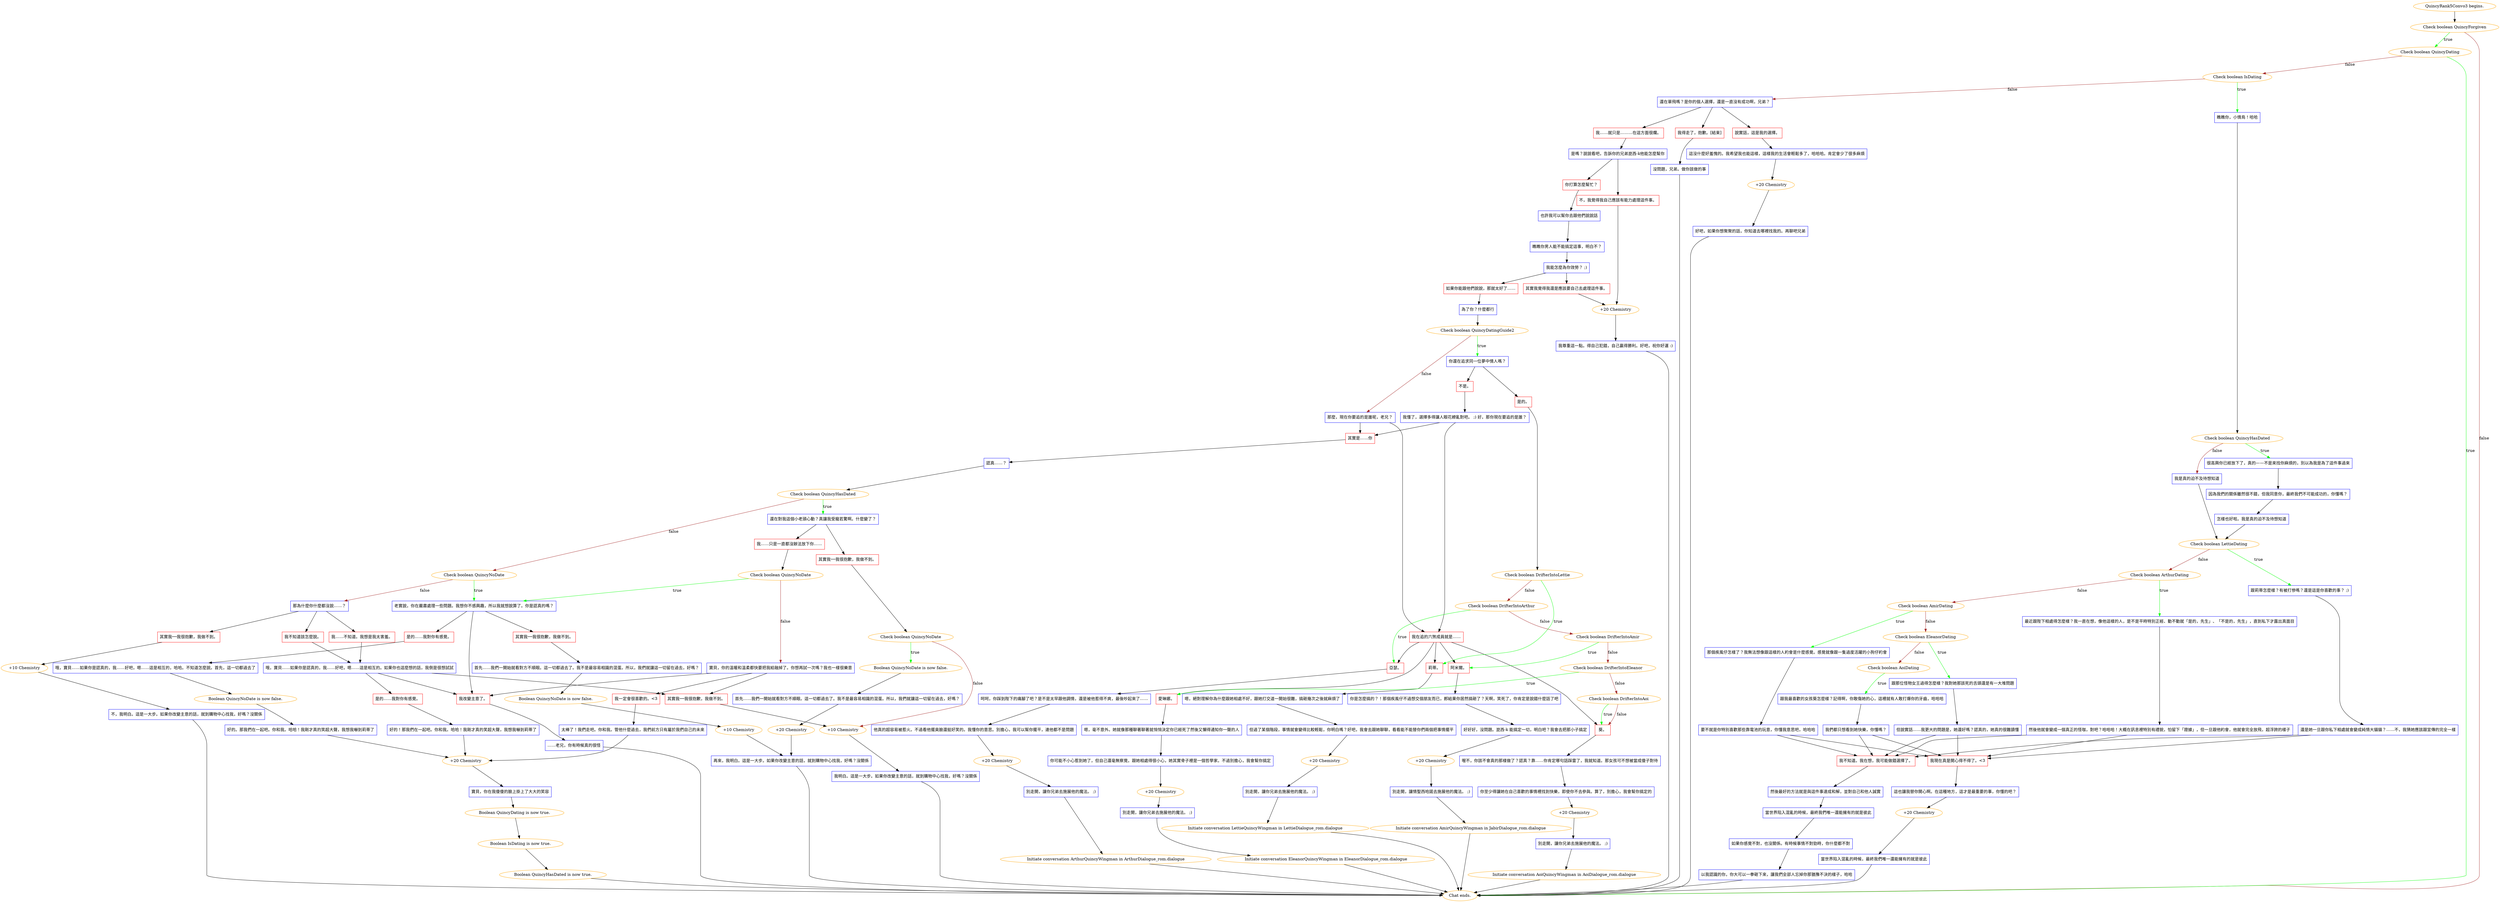 digraph {
	"QuincyRank5Convo3 begins." [color=orange];
		"QuincyRank5Convo3 begins." -> j2951068974;
	j2951068974 [label="Check boolean QuincyForgiven",color=orange];
		j2951068974 -> j3209672370 [label=true,color=green];
		j2951068974 -> "Chat ends." [label=false,color=brown];
	j3209672370 [label="Check boolean QuincyDating",color=orange];
		j3209672370 -> "Chat ends." [label=true,color=green];
		j3209672370 -> j4264167688 [label=false,color=brown];
	"Chat ends." [color=orange];
	j4264167688 [label="Check boolean IsDating",color=orange];
		j4264167688 -> j760976709 [label=true,color=green];
		j4264167688 -> j1170377438 [label=false,color=brown];
	j760976709 [label="瞧瞧你，小情鳥！哈哈",shape=box,color=blue];
		j760976709 -> j112189153;
	j1170377438 [label="還在單飛嗎？是你的個人選擇，還是一直沒有成功啊，兄弟？",shape=box,color=blue];
		j1170377438 -> j2850703331;
		j1170377438 -> j1667882678;
		j1170377438 -> j481613307;
	j112189153 [label="Check boolean QuincyHasDated",color=orange];
		j112189153 -> j1593621999 [label=true,color=green];
		j112189153 -> j2611694870 [label=false,color=brown];
	j2850703331 [label="說實話，這是我的選擇。",shape=box,color=red];
		j2850703331 -> j1788451803;
	j1667882678 [label="我……就只是………在這方面很爛。",shape=box,color=red];
		j1667882678 -> j1987149890;
	j481613307 [label="我得走了，抱歉。[結束]",shape=box,color=red];
		j481613307 -> j3404901903;
	j1593621999 [label="很高興你已經放下了，真的——不是來找你麻煩的，別以為我是為了這件事過來",shape=box,color=blue];
		j1593621999 -> j239500064;
	j2611694870 [label="我是真的迫不及待想知道",shape=box,color=blue];
		j2611694870 -> j1775695868;
	j1788451803 [label="這沒什麼好羞愧的。我希望我也能這樣，這樣我的生活會輕鬆多了，哈哈哈。肯定會少了很多麻煩",shape=box,color=blue];
		j1788451803 -> j3482987608;
	j1987149890 [label="是嗎？說說看吧，告訴你的兄弟崑西-k他能怎麼幫你",shape=box,color=blue];
		j1987149890 -> j3929629751;
		j1987149890 -> j4157286771;
	j3404901903 [label="沒問題，兄弟。做你該做的事",shape=box,color=blue];
		j3404901903 -> "Chat ends.";
	j239500064 [label="因為我們的關係雖然很不錯，但我同意你，最終我們不可能成功的，你懂嗎？",shape=box,color=blue];
		j239500064 -> j3065956846;
	j1775695868 [label="Check boolean LettieDating",color=orange];
		j1775695868 -> j1198698884 [label=true,color=green];
		j1775695868 -> j3168842779 [label=false,color=brown];
	j3482987608 [label="+20 Chemistry",color=orange];
		j3482987608 -> j3700549025;
	j3929629751 [label="你打算怎麼幫忙？",shape=box,color=red];
		j3929629751 -> j2621935792;
	j4157286771 [label="不，我覺得我自己應該有能力處理這件事。",shape=box,color=red];
		j4157286771 -> j2306242454;
	j3065956846 [label="怎樣也好啦。我是真的迫不及待想知道",shape=box,color=blue];
		j3065956846 -> j1775695868;
	j1198698884 [label="跟莉蒂怎麼樣？有被打慘嗎？還是這是你喜歡的事？ ;)",shape=box,color=blue];
		j1198698884 -> j2059953412;
	j3168842779 [label="Check boolean ArthurDating",color=orange];
		j3168842779 -> j1704577236 [label=true,color=green];
		j3168842779 -> j3271929692 [label=false,color=brown];
	j3700549025 [label="好吧，如果你想聚聚的話，你知道去哪裡找我的。再聊吧兄弟",shape=box,color=blue];
		j3700549025 -> "Chat ends.";
	j2621935792 [label="也許我可以幫你去跟他們說說話",shape=box,color=blue];
		j2621935792 -> j3801973625;
	j2306242454 [label="+20 Chemistry",color=orange];
		j2306242454 -> j553247465;
	j2059953412 [label="還是她一旦跟你私下相處就會變成純情大貓貓？……不，我猜她應該跟宣傳的完全一樣",shape=box,color=blue];
		j2059953412 -> j653992056;
		j2059953412 -> j21882138;
	j1704577236 [label="最近跟陛下相處得怎麼樣？我一直在想，像他這樣的人，是不是平時特別正經、動不動就「是的，先生」、「不是的，先生」，直到私下才露出真面目",shape=box,color=blue];
		j1704577236 -> j2687243734;
	j3271929692 [label="Check boolean AmirDating",color=orange];
		j3271929692 -> j1319185698 [label=true,color=green];
		j3271929692 -> j2641613073 [label=false,color=brown];
	j3801973625 [label="瞧瞧你男人能不能搞定這事，明白不？",shape=box,color=blue];
		j3801973625 -> j2894155049;
	j553247465 [label="我尊重這一點。得自己犯錯，自己贏得勝利。好吧，祝你好運 :)",shape=box,color=blue];
		j553247465 -> "Chat ends.";
	j653992056 [label="我現在真是開心得不得了。<3",shape=box,color=red];
		j653992056 -> j2172762279;
	j21882138 [label="我不知道。我在想，我可能做錯選擇了。",shape=box,color=red];
		j21882138 -> j4231459271;
	j2687243734 [label="然後他就會變成一個真正的怪咖，對吧？哈哈哈！大概在訊息裡特別有禮貌，怕留下「證據」，但一旦跟他約會，他就會完全放飛，超浮誇的樣子",shape=box,color=blue];
		j2687243734 -> j653992056;
		j2687243734 -> j21882138;
	j1319185698 [label="那個疾風仔怎樣了？我無法想像跟這樣的人約會是什麼感覺。感覺就像跟一隻過度活躍的小狗仔約會",shape=box,color=blue];
		j1319185698 -> j1427876569;
	j2641613073 [label="Check boolean EleanorDating",color=orange];
		j2641613073 -> j555006277 [label=true,color=green];
		j2641613073 -> j2260982675 [label=false,color=brown];
	j2894155049 [label="我能怎麼為你效勞？ ;)",shape=box,color=blue];
		j2894155049 -> j3718229951;
		j2894155049 -> j2451459142;
	j2172762279 [label="這也讓我替你開心啊。在這種地方，這才是最重要的事，你懂的吧？",shape=box,color=blue];
		j2172762279 -> j4084542207;
	j4231459271 [label="然後最好的方法就是與這件事達成和解，並對自己和他人誠實",shape=box,color=blue];
		j4231459271 -> j4174112538;
	j1427876569 [label="要不就是你特別喜歡那些靠電池的玩意，你懂我意思吧，哈哈哈",shape=box,color=blue];
		j1427876569 -> j653992056;
		j1427876569 -> j21882138;
	j555006277 [label="跟那位怪物女王過得怎麼樣？我對她那該死的舌頭還是有一大堆問題",shape=box,color=blue];
		j555006277 -> j2973555486;
	j2260982675 [label="Check boolean AoiDating",color=orange];
		j2260982675 -> j4042850150 [label=true,color=green];
	j3718229951 [label="如果你能跟他們說說，那就太好了……",shape=box,color=red];
		j3718229951 -> j3740496364;
	j2451459142 [label="其實我覺得我還是應該要自己去處理這件事。",shape=box,color=red];
		j2451459142 -> j2306242454;
	j4084542207 [label="+20 Chemistry",color=orange];
		j4084542207 -> j3483928098;
	j4174112538 [label="當世界陷入混亂的時候，最終我們唯一還能擁有的就是彼此",shape=box,color=blue];
		j4174112538 -> j2812455801;
	j2973555486 [label="但說實話……我更大的問題是，她還好嗎？認真的，她真的很難讀懂",shape=box,color=blue];
		j2973555486 -> j653992056;
		j2973555486 -> j21882138;
	j4042850150 [label="跟我最喜歡的女孩葵怎麼樣？記得啊，你敢傷她的心，這裡就有人敢打爆你的牙齒，哈哈哈",shape=box,color=blue];
		j4042850150 -> j559076396;
	j3740496364 [label="為了你？什麼都行",shape=box,color=blue];
		j3740496364 -> j2238688054;
	j3483928098 [label="當世界陷入混亂的時候，最終我們唯一還能擁有的就是彼此",shape=box,color=blue];
		j3483928098 -> "Chat ends.";
	j2812455801 [label="如果你感覺不對，也沒關係。有時候事情不對勁時，你什麼都不對",shape=box,color=blue];
		j2812455801 -> j4279946732;
	j559076396 [label="我們都只想看到她快樂，你懂嗎？",shape=box,color=blue];
		j559076396 -> j653992056;
		j559076396 -> j21882138;
	j2238688054 [label="Check boolean QuincyDatingGuide2",color=orange];
		j2238688054 -> j1112363951 [label=true,color=green];
		j2238688054 -> j4225711585 [label=false,color=brown];
	j4279946732 [label="以我認識的你，你大可以一拳砸下來，讓我們全部人忘掉你那猶豫不決的樣子，哈哈",shape=box,color=blue];
		j4279946732 -> "Chat ends.";
	j1112363951 [label="你還在追求同一位夢中情人嗎？",shape=box,color=blue];
		j1112363951 -> j830510735;
		j1112363951 -> j2299054521;
	j4225711585 [label="那麼，現在你要追的是誰呢，老兄？",shape=box,color=blue];
		j4225711585 -> j458403214;
		j4225711585 -> j3702997696;
	j830510735 [label="不是。",shape=box,color=red];
		j830510735 -> j1299174006;
	j2299054521 [label="是的。",shape=box,color=red];
		j2299054521 -> j3198534615;
	j458403214 [label="我在追的六煞成員就是……",shape=box,color=red];
		j458403214 -> j3502678412;
		j458403214 -> j1769909280;
		j458403214 -> j1073588719;
		j458403214 -> j1730022861;
		j458403214 -> j432621243;
	j3702997696 [label="其實是……你",shape=box,color=red];
		j3702997696 -> j83298010;
	j1299174006 [label="我懂了，選擇多得讓人眼花繚亂對吧。 ;) 好，那你現在要追的是誰？",shape=box,color=blue];
		j1299174006 -> j458403214;
		j1299174006 -> j3702997696;
	j3198534615 [label="Check boolean DrifterIntoLettie",color=orange];
		j3198534615 -> j3502678412 [label=true,color=green];
		j3198534615 -> j1481036599 [label=false,color=brown];
	j3502678412 [label="莉蒂。",shape=box,color=red];
		j3502678412 -> j1389197272;
	j1769909280 [label="亞瑟。",shape=box,color=red];
		j1769909280 -> j3584713966;
	j1073588719 [label="阿米爾。",shape=box,color=red];
		j1073588719 -> j1038873482;
	j1730022861 [label="愛琳娜。",shape=box,color=red];
		j1730022861 -> j400916838;
	j432621243 [label="葵。",shape=box,color=red];
		j432621243 -> j2579542453;
	j83298010 [label="認真……？",shape=box,color=blue];
		j83298010 -> j2521049982;
	j1481036599 [label="Check boolean DrifterIntoArthur",color=orange];
		j1481036599 -> j1769909280 [label=true,color=green];
		j1481036599 -> j2762540437 [label=false,color=brown];
	j1389197272 [label="嗯，絕對理解你為什麼跟她相處不好，跟她打交道一開始很難，搞砸幾次之後就麻煩了",shape=box,color=blue];
		j1389197272 -> j2195263795;
	j3584713966 [label="呵呵，你踩到陛下的痛腳了吧？是不是太早跟他調情，還是被他惹得不爽，最後吵起來了……",shape=box,color=blue];
		j3584713966 -> j4268882440;
	j1038873482 [label="你是怎麼搞的？！那個疾風仔不過想交個朋友而已，郠結果你居然搞砸了？天啊，笑死了，你肯定是說錯什麼話了吧",shape=box,color=blue];
		j1038873482 -> j2889717592;
	j400916838 [label="嗯，毫不意外。她就像那種聊著聊著就悄悄決定你已經死了然後又懶得通知你一聲的人",shape=box,color=blue];
		j400916838 -> j1361772264;
	j2579542453 [label="喔不，你該不會真的那樣做了？認真？靠……你肯定哪句話踩雷了，我就知道。那女孩可不想被當成傻子對待",shape=box,color=blue];
		j2579542453 -> j2598759539;
	j2521049982 [label="Check boolean QuincyHasDated",color=orange];
		j2521049982 -> j2112980998 [label=true,color=green];
		j2521049982 -> j931455432 [label=false,color=brown];
	j2762540437 [label="Check boolean DrifterIntoAmir",color=orange];
		j2762540437 -> j1073588719 [label=true,color=green];
		j2762540437 -> j18030657 [label=false,color=brown];
	j2195263795 [label="但過了某個階段，事情就會變得比較輕鬆，你明白嗎？好吧，我會去跟她聊聊，看看能不能替你們兩個把事情擺平",shape=box,color=blue];
		j2195263795 -> j2119715503;
	j4268882440 [label="他真的超容易被惹火。不過看他擺臭臉還挺好笑的。我懂你的意思。別擔心，我可以幫你擺平，連他都不是問題",shape=box,color=blue];
		j4268882440 -> j4159916604;
	j2889717592 [label="好好好，沒問題。崑西-k 能搞定一切，明白吧？我會去把那小子搞定",shape=box,color=blue];
		j2889717592 -> j2463353871;
	j1361772264 [label="你可能不小心惹到她了，但自己還毫無察覺。跟她相處得很小心，她其實骨子裡是一個哲學家。不過別擔心，我會幫你搞定",shape=box,color=blue];
		j1361772264 -> j921184945;
	j2598759539 [label="你至少得讓她在自己喜歡的事情裡找到快樂，即使你不去參與。算了，別擔心，我會幫你搞定的",shape=box,color=blue];
		j2598759539 -> j3006697927;
	j2112980998 [label="還在對我這個小老頭心動？真讓我受寵若驚啊。什麼變了？",shape=box,color=blue];
		j2112980998 -> j3440421266;
		j2112980998 -> j232712903;
	j931455432 [label="Check boolean QuincyNoDate",color=orange];
		j931455432 -> j175316312 [label=true,color=green];
		j931455432 -> j3105855647 [label=false,color=brown];
	j18030657 [label="Check boolean DrifterIntoEleanor",color=orange];
		j18030657 -> j1730022861 [label=true,color=green];
		j18030657 -> j1008457125 [label=false,color=brown];
	j2119715503 [label="+20 Chemistry",color=orange];
		j2119715503 -> j3881998690;
	j4159916604 [label="+20 Chemistry",color=orange];
		j4159916604 -> j1985471492;
	j2463353871 [label="+20 Chemistry",color=orange];
		j2463353871 -> j1319761068;
	j921184945 [label="+20 Chemistry",color=orange];
		j921184945 -> j3047130049;
	j3006697927 [label="+20 Chemistry",color=orange];
		j3006697927 -> j143046854;
	j3440421266 [label="我……只是一直都沒辦法放下你……",shape=box,color=red];
		j3440421266 -> j459811191;
	j232712903 [label="其實我──我很抱歉，我做不到。",shape=box,color=red];
		j232712903 -> j1812051425;
	j175316312 [label="老實說，你在嚴肅處理一些問題。我想你不感興趣，所以我就想說算了。你是認真的嗎？",shape=box,color=blue];
		j175316312 -> j73927827;
		j175316312 -> j237254482;
		j175316312 -> j3838185822;
	j3105855647 [label="那為什麼你什麼都沒說……？",shape=box,color=blue];
		j3105855647 -> j1200955261;
		j3105855647 -> j27894727;
		j3105855647 -> j1869218485;
	j1008457125 [label="Check boolean DrifterIntoAoi",color=orange];
		j1008457125 -> j432621243 [label=true,color=green];
		j1008457125 -> j432621243 [label=false,color=brown];
	j3881998690 [label="別走開，讓你兄弟去施展他的魔法。 ;)",shape=box,color=blue];
		j3881998690 -> "Initiate conversation LettieQuincyWingman in LettieDialogue_rom.dialogue";
	j1985471492 [label="別走開，讓你兄弟去施展他的魔法。 ;)",shape=box,color=blue];
		j1985471492 -> "Initiate conversation ArthurQuincyWingman in ArthurDialogue_rom.dialogue";
	j1319761068 [label="別走開，讓情聖西哈諾去施展他的魔法。 ;)",shape=box,color=blue];
		j1319761068 -> "Initiate conversation AmirQuincyWingman in JabirDialogue_rom.dialogue";
	j3047130049 [label="別走開，讓你兄弟去施展他的魔法。 ;)",shape=box,color=blue];
		j3047130049 -> "Initiate conversation EleanorQuincyWingman in EleanorDialogue_rom.dialogue";
	j143046854 [label="別走開，讓你兄弟去施展他的魔法。 ;)",shape=box,color=blue];
		j143046854 -> "Initiate conversation AoiQuincyWingman in AoiDialogue_rom.dialogue";
	j459811191 [label="Check boolean QuincyNoDate",color=orange];
		j459811191 -> j175316312 [label=true,color=green];
		j459811191 -> j1342661181 [label=false,color=brown];
	j1812051425 [label="Check boolean QuincyNoDate",color=orange];
		j1812051425 -> j3401525090 [label=true,color=green];
		j1812051425 -> j1249340645 [label=false,color=brown];
	j73927827 [label="是的……我對你有感覺。",shape=box,color=red];
		j73927827 -> j28051695;
	j237254482 [label="其實我──我很抱歉，我做不到。",shape=box,color=red];
		j237254482 -> j2479374923;
	j3838185822 [label="我改變主意了。",shape=box,color=red];
		j3838185822 -> j4266212357;
	j1200955261 [label="我……不知道。我想是我太害羞。",shape=box,color=red];
		j1200955261 -> j2067696892;
	j27894727 [label="我不知道該怎麼說。",shape=box,color=red];
		j27894727 -> j2067696892;
	j1869218485 [label="其實我──我很抱歉，我做不到。",shape=box,color=red];
		j1869218485 -> j1513902196;
	"Initiate conversation LettieQuincyWingman in LettieDialogue_rom.dialogue" [label="Initiate conversation LettieQuincyWingman in LettieDialogue_rom.dialogue",color=orange];
		"Initiate conversation LettieQuincyWingman in LettieDialogue_rom.dialogue" -> "Chat ends.";
	"Initiate conversation ArthurQuincyWingman in ArthurDialogue_rom.dialogue" [label="Initiate conversation ArthurQuincyWingman in ArthurDialogue_rom.dialogue",color=orange];
		"Initiate conversation ArthurQuincyWingman in ArthurDialogue_rom.dialogue" -> "Chat ends.";
	"Initiate conversation AmirQuincyWingman in JabirDialogue_rom.dialogue" [label="Initiate conversation AmirQuincyWingman in JabirDialogue_rom.dialogue",color=orange];
		"Initiate conversation AmirQuincyWingman in JabirDialogue_rom.dialogue" -> "Chat ends.";
	"Initiate conversation EleanorQuincyWingman in EleanorDialogue_rom.dialogue" [label="Initiate conversation EleanorQuincyWingman in EleanorDialogue_rom.dialogue",color=orange];
		"Initiate conversation EleanorQuincyWingman in EleanorDialogue_rom.dialogue" -> "Chat ends.";
	"Initiate conversation AoiQuincyWingman in AoiDialogue_rom.dialogue" [label="Initiate conversation AoiQuincyWingman in AoiDialogue_rom.dialogue",color=orange];
		"Initiate conversation AoiQuincyWingman in AoiDialogue_rom.dialogue" -> "Chat ends.";
	j1342661181 [label="寶貝，你的溫暖和溫柔都快要把我給融掉了。你想再試一次嗎？我也一樣很樂意",shape=box,color=blue];
		j1342661181 -> j1657193305;
		j1342661181 -> j3309625569;
		j1342661181 -> j3838185822;
	j3401525090 [label="Boolean QuincyNoDate is now false.",color=orange];
		j3401525090 -> j2901758731;
	j1249340645 [label="+10 Chemistry",color=orange];
		j1249340645 -> j3112112326;
	j28051695 [label="哦，寶貝……如果你是認真的，我……好吧，嗯……這是相互的，哈哈。不知道怎麼說。首先，這一切都過去了",shape=box,color=blue];
		j28051695 -> j3717870269;
	j2479374923 [label="首先……我們一開始就看對方不順眼。這一切都過去了。我不是最容易相識的混蛋。所以，我們就讓這一切留在過去，好嗎？",shape=box,color=blue];
		j2479374923 -> j1513347893;
	j4266212357 [label="……老兄，你有時候真的很怪",shape=box,color=blue];
		j4266212357 -> "Chat ends.";
	j2067696892 [label="哦，寶貝……如果你是認真的，我……好吧，嗯……這是相互的。如果你也這麼想的話，我倒是很想試試",shape=box,color=blue];
		j2067696892 -> j2548535980;
		j2067696892 -> j3309625569;
		j2067696892 -> j3838185822;
	j1513902196 [label="+10 Chemistry",color=orange];
		j1513902196 -> j1974467825;
	j1657193305 [label="我一定會很喜歡的。<3",shape=box,color=red];
		j1657193305 -> j414585370;
	j3309625569 [label="其實我──我很抱歉，我做不到。",shape=box,color=red];
		j3309625569 -> j1249340645;
	j2901758731 [label="首先……我們一開始就看對方不順眼。這一切都過去了。我不是最容易相識的混蛋。所以，我們就讓這一切留在過去，好嗎？",shape=box,color=blue];
		j2901758731 -> j788921180;
	j3112112326 [label="我明白。這是一大步。如果你改變主意的話，就到購物中心找我，好嗎？沒關係",shape=box,color=blue];
		j3112112326 -> "Chat ends.";
	j3717870269 [label="Boolean QuincyNoDate is now false.",color=orange];
		j3717870269 -> j2994256831;
	j1513347893 [label="Boolean QuincyNoDate is now false.",color=orange];
		j1513347893 -> j2550668400;
	j2548535980 [label="是的……我對你有感覺。",shape=box,color=red];
		j2548535980 -> j1799445692;
	j1974467825 [label="不，我明白。這是一大步。如果你改變主意的話，就到購物中心找我，好嗎？沒關係",shape=box,color=blue];
		j1974467825 -> "Chat ends.";
	j414585370 [label="太棒了！我們走吧。你和我。管他什麼過去，我們前方只有屬於我們自己的未來",shape=box,color=blue];
		j414585370 -> j1564844002;
	j788921180 [label="+20 Chemistry",color=orange];
		j788921180 -> j861599344;
	j2994256831 [label="好的。那我們在一起吧。你和我。哈哈！我剛才真的笑超大聲，我想我嚇到莉蒂了",shape=box,color=blue];
		j2994256831 -> j1564844002;
	j2550668400 [label="+10 Chemistry",color=orange];
		j2550668400 -> j861599344;
	j1799445692 [label="好的！那我們在一起吧。你和我。哈哈！我剛才真的笑超大聲，我想我嚇到莉蒂了",shape=box,color=blue];
		j1799445692 -> j1564844002;
	j1564844002 [label="+20 Chemistry",color=orange];
		j1564844002 -> j2542782625;
	j861599344 [label="再來，我明白。這是一大步。如果你改變主意的話，就到購物中心找我，好嗎？沒關係",shape=box,color=blue];
		j861599344 -> "Chat ends.";
	j2542782625 [label="寶貝，你在我傻傻的臉上掛上了大大的笑容",shape=box,color=blue];
		j2542782625 -> j505928050;
	j505928050 [label="Boolean QuincyDating is now true.",color=orange];
		j505928050 -> j2476452017;
	j2476452017 [label="Boolean IsDating is now true.",color=orange];
		j2476452017 -> j2730872079;
	j2730872079 [label="Boolean QuincyHasDated is now true.",color=orange];
		j2730872079 -> "Chat ends.";
}